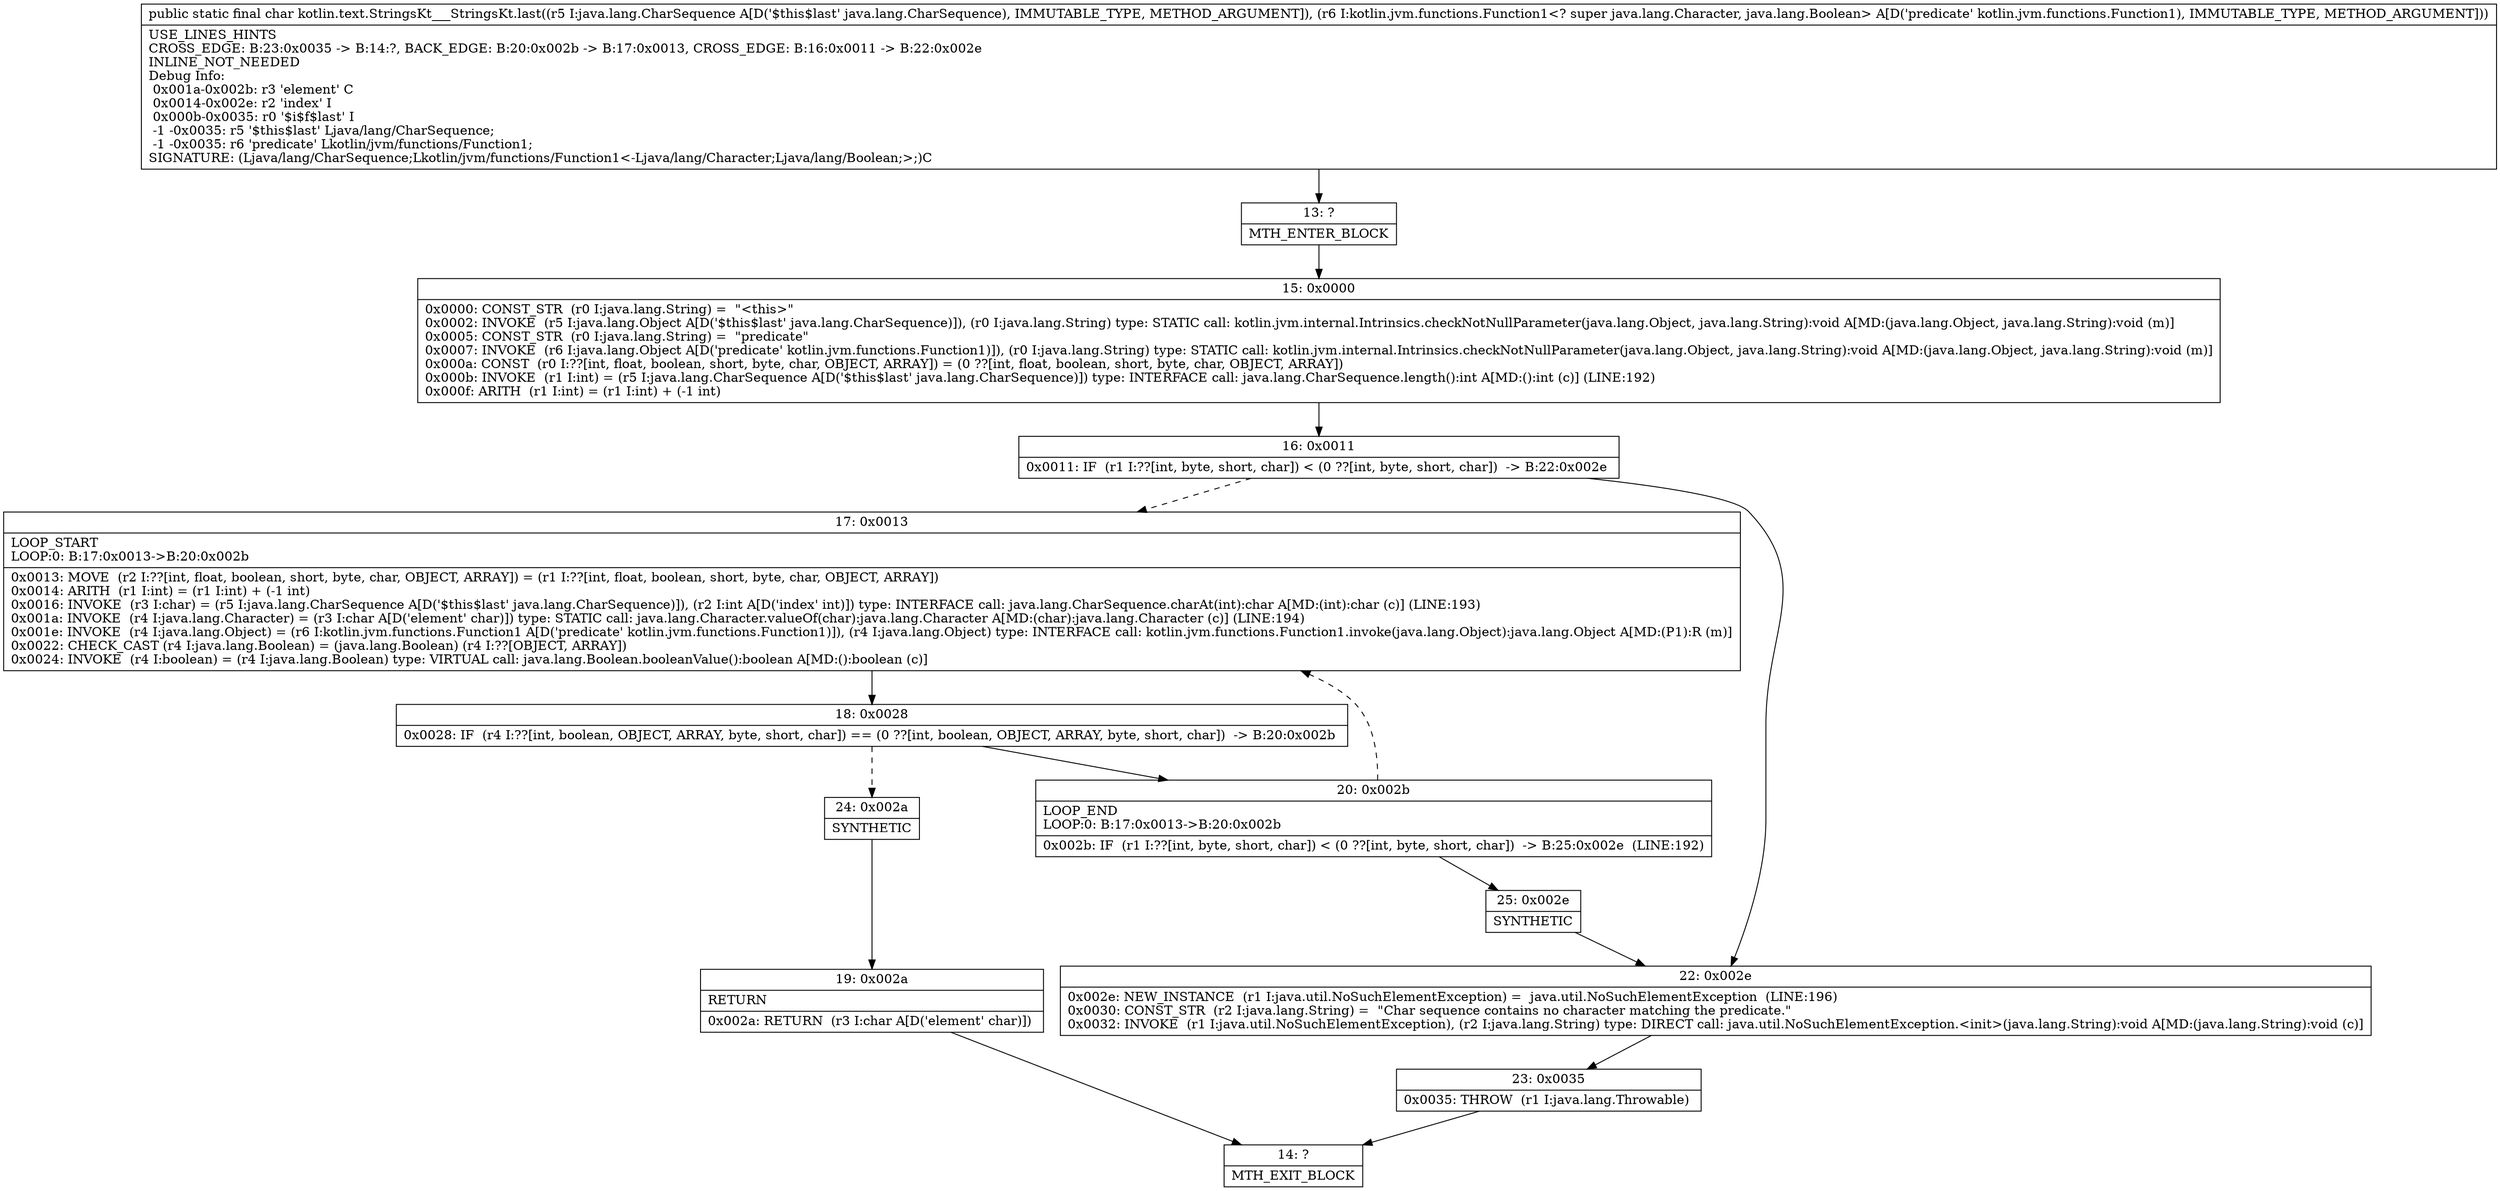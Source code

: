 digraph "CFG forkotlin.text.StringsKt___StringsKt.last(Ljava\/lang\/CharSequence;Lkotlin\/jvm\/functions\/Function1;)C" {
Node_13 [shape=record,label="{13\:\ ?|MTH_ENTER_BLOCK\l}"];
Node_15 [shape=record,label="{15\:\ 0x0000|0x0000: CONST_STR  (r0 I:java.lang.String) =  \"\<this\>\" \l0x0002: INVOKE  (r5 I:java.lang.Object A[D('$this$last' java.lang.CharSequence)]), (r0 I:java.lang.String) type: STATIC call: kotlin.jvm.internal.Intrinsics.checkNotNullParameter(java.lang.Object, java.lang.String):void A[MD:(java.lang.Object, java.lang.String):void (m)]\l0x0005: CONST_STR  (r0 I:java.lang.String) =  \"predicate\" \l0x0007: INVOKE  (r6 I:java.lang.Object A[D('predicate' kotlin.jvm.functions.Function1)]), (r0 I:java.lang.String) type: STATIC call: kotlin.jvm.internal.Intrinsics.checkNotNullParameter(java.lang.Object, java.lang.String):void A[MD:(java.lang.Object, java.lang.String):void (m)]\l0x000a: CONST  (r0 I:??[int, float, boolean, short, byte, char, OBJECT, ARRAY]) = (0 ??[int, float, boolean, short, byte, char, OBJECT, ARRAY]) \l0x000b: INVOKE  (r1 I:int) = (r5 I:java.lang.CharSequence A[D('$this$last' java.lang.CharSequence)]) type: INTERFACE call: java.lang.CharSequence.length():int A[MD:():int (c)] (LINE:192)\l0x000f: ARITH  (r1 I:int) = (r1 I:int) + (\-1 int) \l}"];
Node_16 [shape=record,label="{16\:\ 0x0011|0x0011: IF  (r1 I:??[int, byte, short, char]) \< (0 ??[int, byte, short, char])  \-\> B:22:0x002e \l}"];
Node_17 [shape=record,label="{17\:\ 0x0013|LOOP_START\lLOOP:0: B:17:0x0013\-\>B:20:0x002b\l|0x0013: MOVE  (r2 I:??[int, float, boolean, short, byte, char, OBJECT, ARRAY]) = (r1 I:??[int, float, boolean, short, byte, char, OBJECT, ARRAY]) \l0x0014: ARITH  (r1 I:int) = (r1 I:int) + (\-1 int) \l0x0016: INVOKE  (r3 I:char) = (r5 I:java.lang.CharSequence A[D('$this$last' java.lang.CharSequence)]), (r2 I:int A[D('index' int)]) type: INTERFACE call: java.lang.CharSequence.charAt(int):char A[MD:(int):char (c)] (LINE:193)\l0x001a: INVOKE  (r4 I:java.lang.Character) = (r3 I:char A[D('element' char)]) type: STATIC call: java.lang.Character.valueOf(char):java.lang.Character A[MD:(char):java.lang.Character (c)] (LINE:194)\l0x001e: INVOKE  (r4 I:java.lang.Object) = (r6 I:kotlin.jvm.functions.Function1 A[D('predicate' kotlin.jvm.functions.Function1)]), (r4 I:java.lang.Object) type: INTERFACE call: kotlin.jvm.functions.Function1.invoke(java.lang.Object):java.lang.Object A[MD:(P1):R (m)]\l0x0022: CHECK_CAST (r4 I:java.lang.Boolean) = (java.lang.Boolean) (r4 I:??[OBJECT, ARRAY]) \l0x0024: INVOKE  (r4 I:boolean) = (r4 I:java.lang.Boolean) type: VIRTUAL call: java.lang.Boolean.booleanValue():boolean A[MD:():boolean (c)]\l}"];
Node_18 [shape=record,label="{18\:\ 0x0028|0x0028: IF  (r4 I:??[int, boolean, OBJECT, ARRAY, byte, short, char]) == (0 ??[int, boolean, OBJECT, ARRAY, byte, short, char])  \-\> B:20:0x002b \l}"];
Node_20 [shape=record,label="{20\:\ 0x002b|LOOP_END\lLOOP:0: B:17:0x0013\-\>B:20:0x002b\l|0x002b: IF  (r1 I:??[int, byte, short, char]) \< (0 ??[int, byte, short, char])  \-\> B:25:0x002e  (LINE:192)\l}"];
Node_25 [shape=record,label="{25\:\ 0x002e|SYNTHETIC\l}"];
Node_24 [shape=record,label="{24\:\ 0x002a|SYNTHETIC\l}"];
Node_19 [shape=record,label="{19\:\ 0x002a|RETURN\l|0x002a: RETURN  (r3 I:char A[D('element' char)]) \l}"];
Node_14 [shape=record,label="{14\:\ ?|MTH_EXIT_BLOCK\l}"];
Node_22 [shape=record,label="{22\:\ 0x002e|0x002e: NEW_INSTANCE  (r1 I:java.util.NoSuchElementException) =  java.util.NoSuchElementException  (LINE:196)\l0x0030: CONST_STR  (r2 I:java.lang.String) =  \"Char sequence contains no character matching the predicate.\" \l0x0032: INVOKE  (r1 I:java.util.NoSuchElementException), (r2 I:java.lang.String) type: DIRECT call: java.util.NoSuchElementException.\<init\>(java.lang.String):void A[MD:(java.lang.String):void (c)]\l}"];
Node_23 [shape=record,label="{23\:\ 0x0035|0x0035: THROW  (r1 I:java.lang.Throwable) \l}"];
MethodNode[shape=record,label="{public static final char kotlin.text.StringsKt___StringsKt.last((r5 I:java.lang.CharSequence A[D('$this$last' java.lang.CharSequence), IMMUTABLE_TYPE, METHOD_ARGUMENT]), (r6 I:kotlin.jvm.functions.Function1\<? super java.lang.Character, java.lang.Boolean\> A[D('predicate' kotlin.jvm.functions.Function1), IMMUTABLE_TYPE, METHOD_ARGUMENT]))  | USE_LINES_HINTS\lCROSS_EDGE: B:23:0x0035 \-\> B:14:?, BACK_EDGE: B:20:0x002b \-\> B:17:0x0013, CROSS_EDGE: B:16:0x0011 \-\> B:22:0x002e\lINLINE_NOT_NEEDED\lDebug Info:\l  0x001a\-0x002b: r3 'element' C\l  0x0014\-0x002e: r2 'index' I\l  0x000b\-0x0035: r0 '$i$f$last' I\l  \-1 \-0x0035: r5 '$this$last' Ljava\/lang\/CharSequence;\l  \-1 \-0x0035: r6 'predicate' Lkotlin\/jvm\/functions\/Function1;\lSIGNATURE: (Ljava\/lang\/CharSequence;Lkotlin\/jvm\/functions\/Function1\<\-Ljava\/lang\/Character;Ljava\/lang\/Boolean;\>;)C\l}"];
MethodNode -> Node_13;Node_13 -> Node_15;
Node_15 -> Node_16;
Node_16 -> Node_17[style=dashed];
Node_16 -> Node_22;
Node_17 -> Node_18;
Node_18 -> Node_20;
Node_18 -> Node_24[style=dashed];
Node_20 -> Node_17[style=dashed];
Node_20 -> Node_25;
Node_25 -> Node_22;
Node_24 -> Node_19;
Node_19 -> Node_14;
Node_22 -> Node_23;
Node_23 -> Node_14;
}

